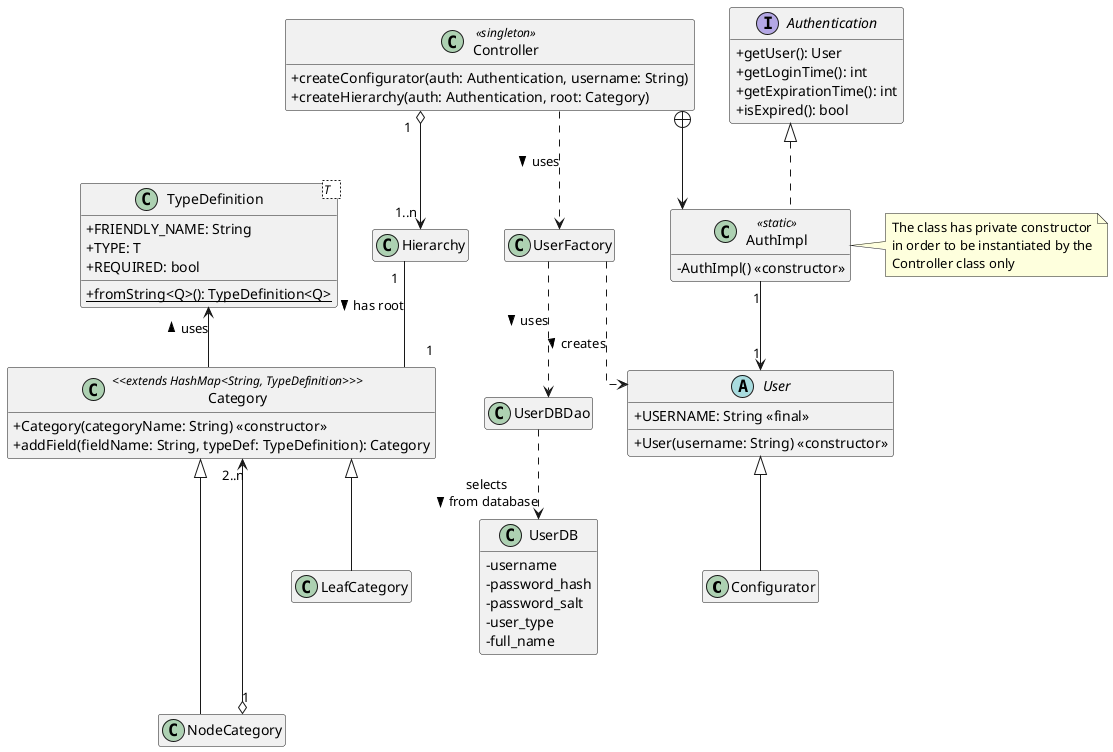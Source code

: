 @startuml

skinparam ClassAttributeIconSize 0
'skinparam groupInheritance 2
skinparam linetype ortho
hide empty members

class Configurator extends User
class LeafCategory extends Category
class NodeCategory extends Category
class AuthImpl implements Authentication

LeafCategory -[hidden]-> NodeCategory
Controller "1" o--> "1..n" Hierarchy
Hierarchy "1" -- "1" Category: has root >
NodeCategory "1" o-right-> "2..n" Category
Controller +--> AuthImpl
AuthImpl "1" --> "1" User
Category -up-> TypeDefinition: uses >

Controller ..> UserFactory: uses >
UserFactory ..> User: creates >
UserFactory ..> UserDBDao: uses >
UserDBDao ..> UserDB: selects\nfrom database >

abstract class User {
    + USERNAME: String <<final>>
    + User(username: String) <<constructor>>
}

class UserDB {
    - username
    - password_hash
    - password_salt
    - user_type
    - full_name
}

class Configurator {
    
}

class Controller <<singleton>> {
    + createConfigurator(auth: Authentication, username: String)
    + createHierarchy(auth: Authentication, root: Category)
}

interface Authentication{
    + getUser(): User
    + getLoginTime(): int
    + getExpirationTime(): int
    + isExpired(): bool
}

'add nota per classe innestata
class AuthImpl <<static>> {
    - AuthImpl() <<constructor>>
}

class Hierarchy{

}

class Category <<extends HashMap<String, TypeDefinition>>> {
    + Category(categoryName: String) <<constructor>>
    + addField(fieldName: String, typeDef: TypeDefinition): Category
}

class TypeDefinition<T   > {
    + FRIENDLY_NAME: String
    + TYPE: T
    + REQUIRED: bool
    + {static} fromString<Q>(): TypeDefinition<Q>
}

class LeafCategory{
}

class NodeCategory{
}

note right of AuthImpl : The class has private constructor\nin order to be instantiated by the\nController class only

@enduml